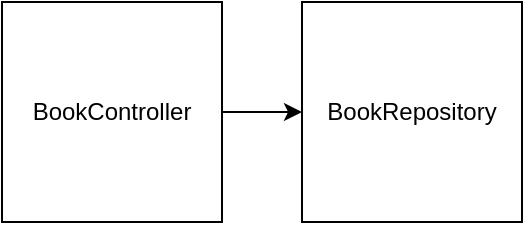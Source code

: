 <mxfile version="13.0.9">
    <diagram id="6hGFLwfOUW9BJ-s0fimq" name="Page-1">
        <mxGraphModel dx="403" dy="674" grid="1" gridSize="10" guides="1" tooltips="1" connect="1" arrows="1" fold="1" page="1" pageScale="1" pageWidth="827" pageHeight="1169" math="0" shadow="0">
            <root>
                <mxCell id="0"/>
                <mxCell id="1" parent="0"/>
                <mxCell id="2" value="BookController" style="whiteSpace=wrap;html=1;aspect=fixed;" vertex="1" parent="1">
                    <mxGeometry x="100" y="270" width="110" height="110" as="geometry"/>
                </mxCell>
                <mxCell id="3" value="BookRepository" style="whiteSpace=wrap;html=1;aspect=fixed;" vertex="1" parent="1">
                    <mxGeometry x="250" y="270" width="110" height="110" as="geometry"/>
                </mxCell>
                <mxCell id="4" value="" style="endArrow=classic;html=1;exitX=1;exitY=0.5;exitDx=0;exitDy=0;entryX=0;entryY=0.5;entryDx=0;entryDy=0;" edge="1" parent="1" source="2" target="3">
                    <mxGeometry width="50" height="50" relative="1" as="geometry">
                        <mxPoint x="190" y="370" as="sourcePoint"/>
                        <mxPoint x="240" y="320" as="targetPoint"/>
                    </mxGeometry>
                </mxCell>
            </root>
        </mxGraphModel>
    </diagram>
</mxfile>